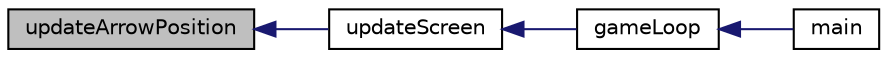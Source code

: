 digraph "updateArrowPosition"
{
  edge [fontname="Helvetica",fontsize="10",labelfontname="Helvetica",labelfontsize="10"];
  node [fontname="Helvetica",fontsize="10",shape=record];
  rankdir="LR";
  Node40 [label="updateArrowPosition",height=0.2,width=0.4,color="black", fillcolor="grey75", style="filled", fontcolor="black"];
  Node40 -> Node41 [dir="back",color="midnightblue",fontsize="10",style="solid",fontname="Helvetica"];
  Node41 [label="updateScreen",height=0.2,width=0.4,color="black", fillcolor="white", style="filled",URL="$group___bow.html#ga53417cd25bc8832760fcaf2964eae773",tooltip="Handles all events related to updating screen every interruption of the timer. "];
  Node41 -> Node42 [dir="back",color="midnightblue",fontsize="10",style="solid",fontname="Helvetica"];
  Node42 [label="gameLoop",height=0.2,width=0.4,color="black", fillcolor="white", style="filled",URL="$group___bow.html#gae3fcb6ab83836a82d8ab58a853667cba",tooltip="Main function for the game. Controls all interrupts of the peripherals and calls auxiliary functions..."];
  Node42 -> Node43 [dir="back",color="midnightblue",fontsize="10",style="solid",fontname="Helvetica"];
  Node43 [label="main",height=0.2,width=0.4,color="black", fillcolor="white", style="filled",URL="$main_8c.html#ae66f6b31b5ad750f1fe042a706a4e3d4"];
}
